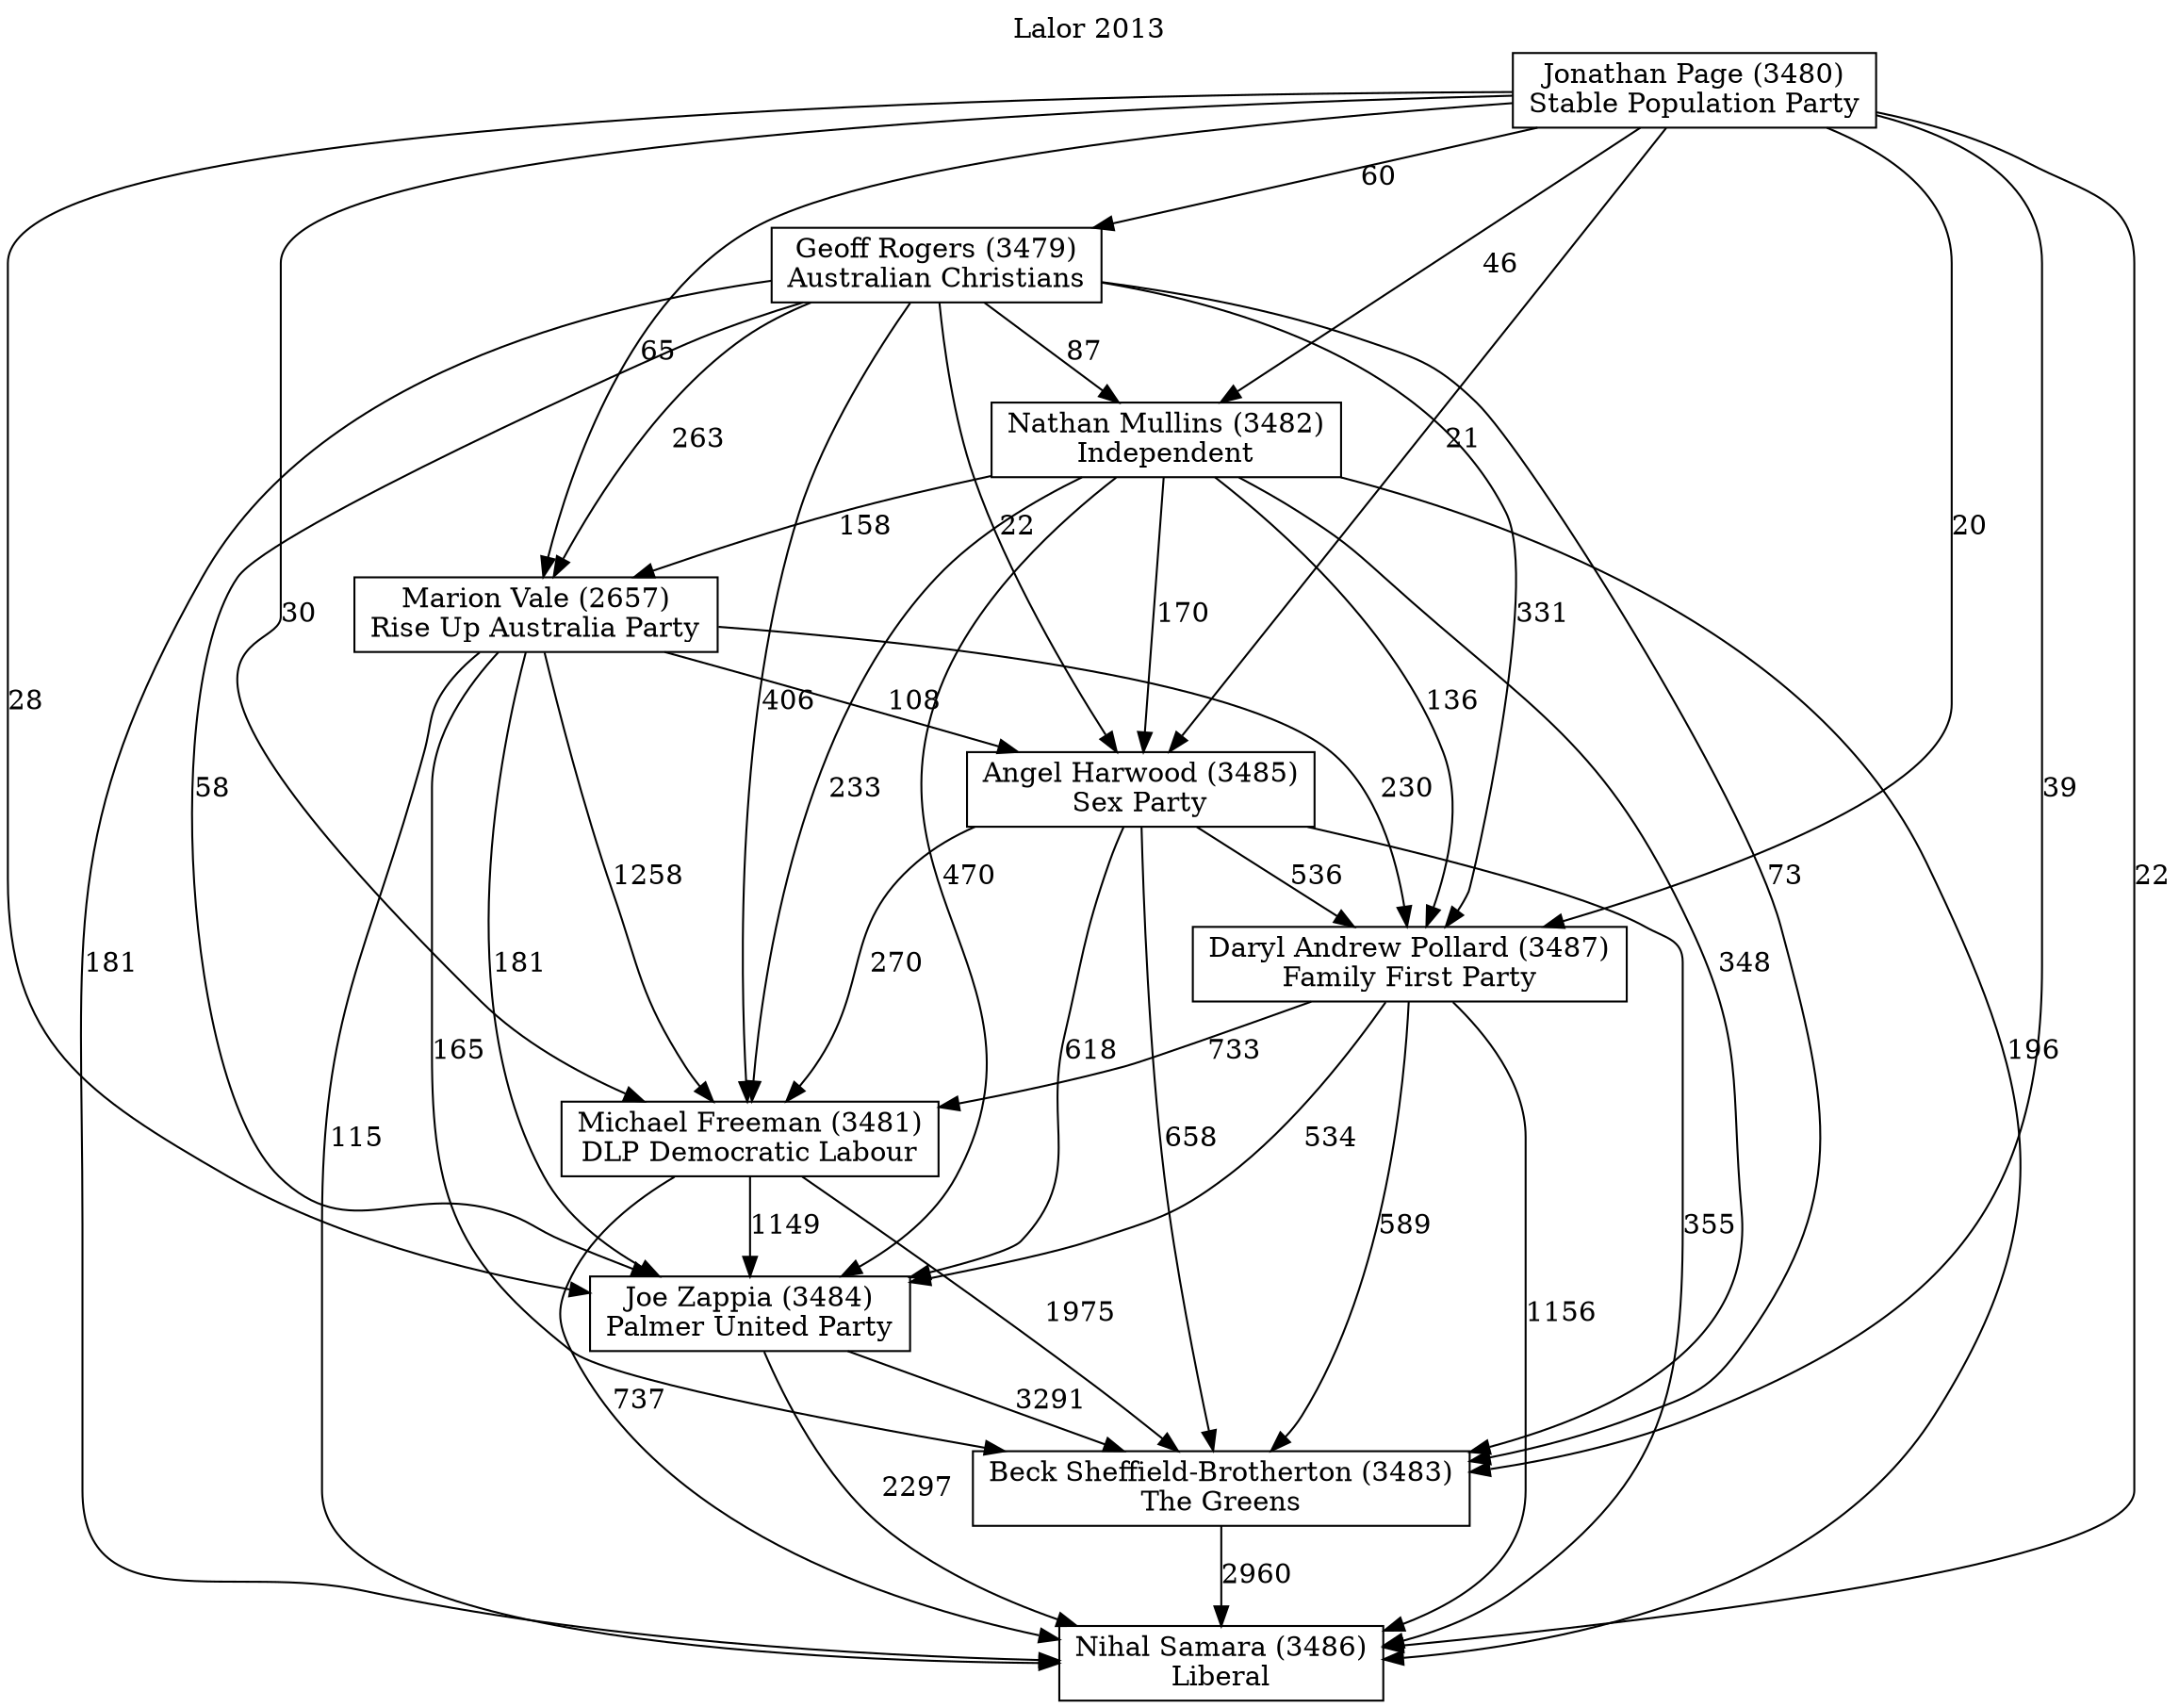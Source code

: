 // House preference flow
digraph "Nihal Samara (3486)_Lalor_2013" {
	graph [label="Lalor 2013" labelloc=t mclimit=10]
	node [shape=box]
	"Nihal Samara (3486)" [label="Nihal Samara (3486)
Liberal"]
	"Beck Sheffield-Brotherton (3483)" [label="Beck Sheffield-Brotherton (3483)
The Greens"]
	"Joe Zappia (3484)" [label="Joe Zappia (3484)
Palmer United Party"]
	"Michael Freeman (3481)" [label="Michael Freeman (3481)
DLP Democratic Labour"]
	"Daryl Andrew Pollard (3487)" [label="Daryl Andrew Pollard (3487)
Family First Party"]
	"Angel Harwood (3485)" [label="Angel Harwood (3485)
Sex Party"]
	"Marion Vale (2657)" [label="Marion Vale (2657)
Rise Up Australia Party"]
	"Nathan Mullins (3482)" [label="Nathan Mullins (3482)
Independent"]
	"Geoff Rogers (3479)" [label="Geoff Rogers (3479)
Australian Christians"]
	"Jonathan Page (3480)" [label="Jonathan Page (3480)
Stable Population Party"]
	"Beck Sheffield-Brotherton (3483)" -> "Nihal Samara (3486)" [label=2960]
	"Joe Zappia (3484)" -> "Beck Sheffield-Brotherton (3483)" [label=3291]
	"Michael Freeman (3481)" -> "Joe Zappia (3484)" [label=1149]
	"Daryl Andrew Pollard (3487)" -> "Michael Freeman (3481)" [label=733]
	"Angel Harwood (3485)" -> "Daryl Andrew Pollard (3487)" [label=536]
	"Marion Vale (2657)" -> "Angel Harwood (3485)" [label=108]
	"Nathan Mullins (3482)" -> "Marion Vale (2657)" [label=158]
	"Geoff Rogers (3479)" -> "Nathan Mullins (3482)" [label=87]
	"Jonathan Page (3480)" -> "Geoff Rogers (3479)" [label=60]
	"Joe Zappia (3484)" -> "Nihal Samara (3486)" [label=2297]
	"Michael Freeman (3481)" -> "Nihal Samara (3486)" [label=737]
	"Daryl Andrew Pollard (3487)" -> "Nihal Samara (3486)" [label=1156]
	"Angel Harwood (3485)" -> "Nihal Samara (3486)" [label=355]
	"Marion Vale (2657)" -> "Nihal Samara (3486)" [label=115]
	"Nathan Mullins (3482)" -> "Nihal Samara (3486)" [label=196]
	"Geoff Rogers (3479)" -> "Nihal Samara (3486)" [label=181]
	"Jonathan Page (3480)" -> "Nihal Samara (3486)" [label=22]
	"Jonathan Page (3480)" -> "Nathan Mullins (3482)" [label=46]
	"Geoff Rogers (3479)" -> "Marion Vale (2657)" [label=263]
	"Jonathan Page (3480)" -> "Marion Vale (2657)" [label=65]
	"Nathan Mullins (3482)" -> "Angel Harwood (3485)" [label=170]
	"Geoff Rogers (3479)" -> "Angel Harwood (3485)" [label=22]
	"Jonathan Page (3480)" -> "Angel Harwood (3485)" [label=21]
	"Marion Vale (2657)" -> "Daryl Andrew Pollard (3487)" [label=230]
	"Nathan Mullins (3482)" -> "Daryl Andrew Pollard (3487)" [label=136]
	"Geoff Rogers (3479)" -> "Daryl Andrew Pollard (3487)" [label=331]
	"Jonathan Page (3480)" -> "Daryl Andrew Pollard (3487)" [label=20]
	"Angel Harwood (3485)" -> "Michael Freeman (3481)" [label=270]
	"Marion Vale (2657)" -> "Michael Freeman (3481)" [label=1258]
	"Nathan Mullins (3482)" -> "Michael Freeman (3481)" [label=233]
	"Geoff Rogers (3479)" -> "Michael Freeman (3481)" [label=406]
	"Jonathan Page (3480)" -> "Michael Freeman (3481)" [label=30]
	"Daryl Andrew Pollard (3487)" -> "Joe Zappia (3484)" [label=534]
	"Angel Harwood (3485)" -> "Joe Zappia (3484)" [label=618]
	"Marion Vale (2657)" -> "Joe Zappia (3484)" [label=181]
	"Nathan Mullins (3482)" -> "Joe Zappia (3484)" [label=470]
	"Geoff Rogers (3479)" -> "Joe Zappia (3484)" [label=58]
	"Jonathan Page (3480)" -> "Joe Zappia (3484)" [label=28]
	"Michael Freeman (3481)" -> "Beck Sheffield-Brotherton (3483)" [label=1975]
	"Daryl Andrew Pollard (3487)" -> "Beck Sheffield-Brotherton (3483)" [label=589]
	"Angel Harwood (3485)" -> "Beck Sheffield-Brotherton (3483)" [label=658]
	"Marion Vale (2657)" -> "Beck Sheffield-Brotherton (3483)" [label=165]
	"Nathan Mullins (3482)" -> "Beck Sheffield-Brotherton (3483)" [label=348]
	"Geoff Rogers (3479)" -> "Beck Sheffield-Brotherton (3483)" [label=73]
	"Jonathan Page (3480)" -> "Beck Sheffield-Brotherton (3483)" [label=39]
}

